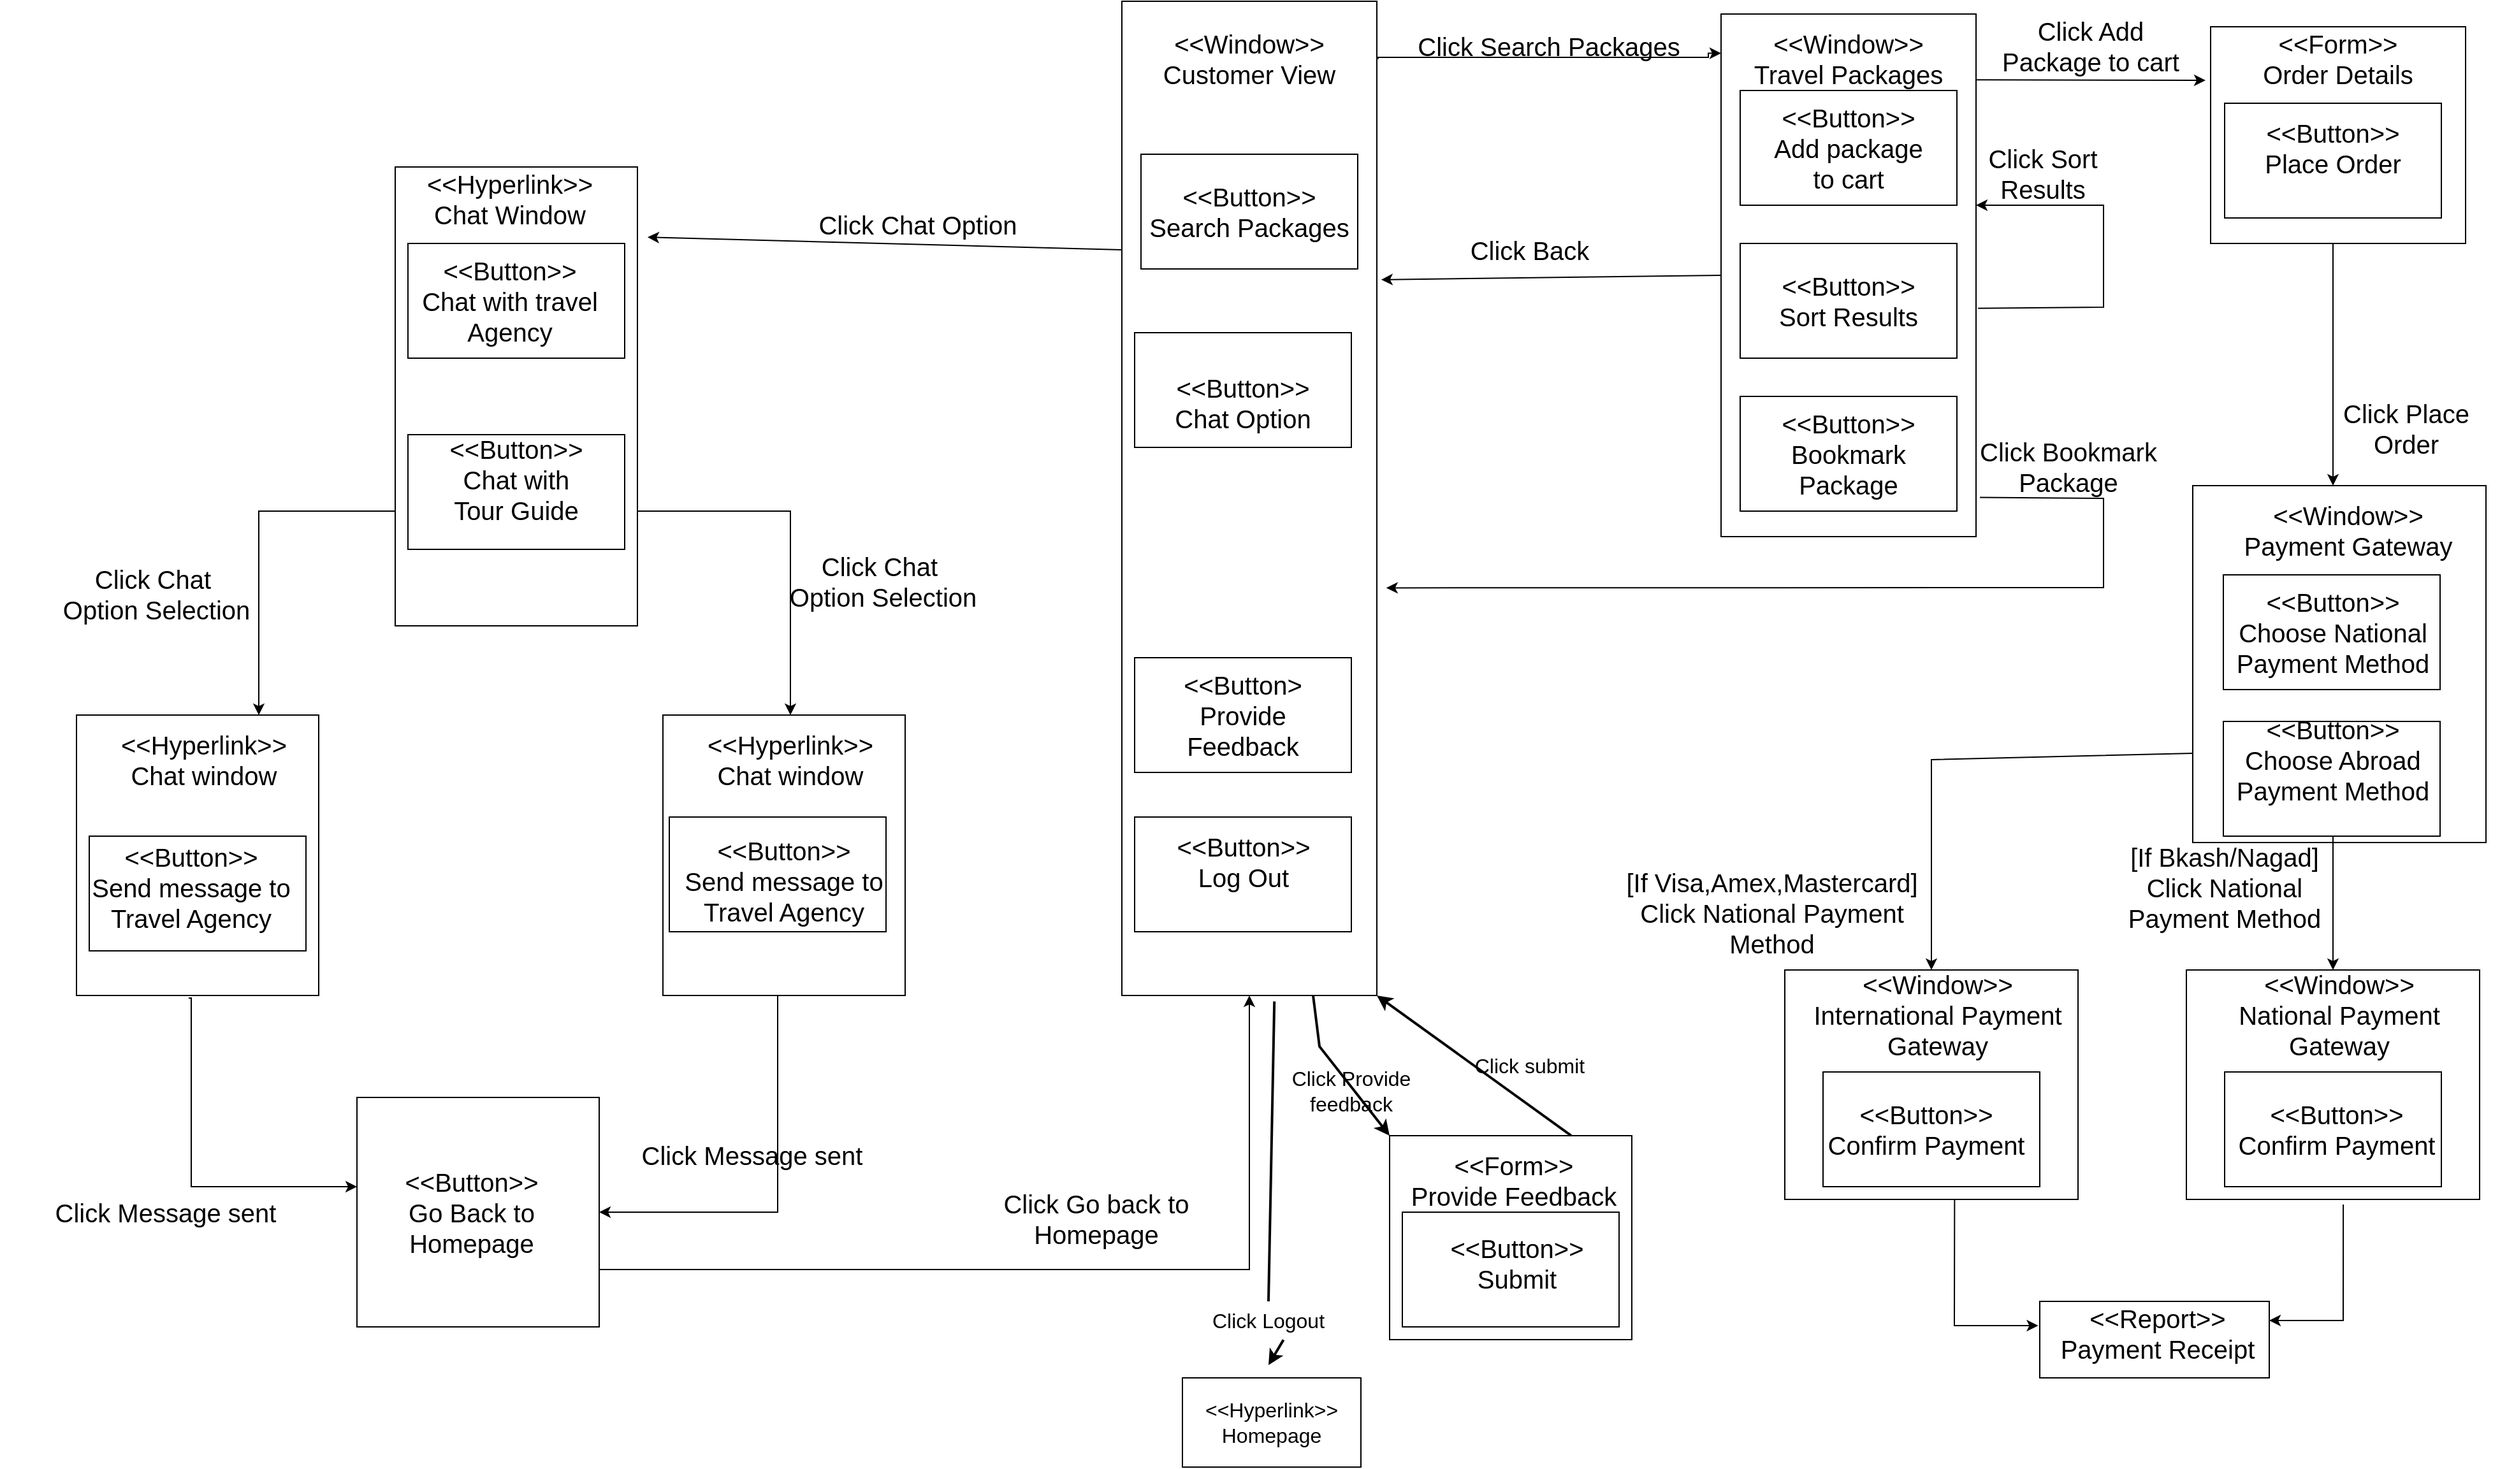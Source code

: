 <mxfile version="17.4.5" type="device"><diagram id="SwpuDgr4NcG6g7G43w4p" name="Page-1"><mxGraphModel dx="1887" dy="947" grid="1" gridSize="10" guides="1" tooltips="1" connect="1" arrows="1" fold="1" page="1" pageScale="1" pageWidth="2100" pageHeight="1300" math="0" shadow="0"><root><mxCell id="0"/><mxCell id="1" parent="0"/><mxCell id="tdEH0E4pR5VhbtTUEbHB-1" value="" style="rounded=0;whiteSpace=wrap;html=1;" parent="1" vertex="1"><mxGeometry x="920" y="90" width="200" height="780" as="geometry"/></mxCell><mxCell id="tdEH0E4pR5VhbtTUEbHB-5" value="&lt;font style=&quot;font-size: 20px&quot;&gt;&amp;lt;&amp;lt;Window&amp;gt;&amp;gt;&lt;br&gt;Customer View&lt;br&gt;&lt;/font&gt;" style="text;html=1;strokeColor=none;fillColor=none;align=center;verticalAlign=middle;whiteSpace=wrap;rounded=0;" parent="1" vertex="1"><mxGeometry x="950" y="120" width="140" height="30" as="geometry"/></mxCell><mxCell id="tdEH0E4pR5VhbtTUEbHB-6" value="" style="rounded=0;whiteSpace=wrap;html=1;" parent="1" vertex="1"><mxGeometry x="935" y="210" width="170" height="90" as="geometry"/></mxCell><mxCell id="tdEH0E4pR5VhbtTUEbHB-20" value="" style="rounded=0;whiteSpace=wrap;html=1;" parent="1" vertex="1"><mxGeometry x="1390" y="100" width="200" height="410" as="geometry"/></mxCell><mxCell id="tdEH0E4pR5VhbtTUEbHB-7" value="&lt;font style=&quot;font-size: 20px&quot;&gt;&amp;lt;&amp;lt;Button&amp;gt;&amp;gt;&lt;br&gt;Search Packages&lt;br&gt;&lt;/font&gt;" style="text;html=1;strokeColor=none;fillColor=none;align=center;verticalAlign=middle;whiteSpace=wrap;rounded=0;" parent="1" vertex="1"><mxGeometry x="940" y="240" width="160" height="30" as="geometry"/></mxCell><mxCell id="tdEH0E4pR5VhbtTUEbHB-8" value="" style="rounded=0;whiteSpace=wrap;html=1;" parent="1" vertex="1"><mxGeometry x="930" y="350" width="170" height="90" as="geometry"/></mxCell><mxCell id="tdEH0E4pR5VhbtTUEbHB-9" value="" style="rounded=0;whiteSpace=wrap;html=1;" parent="1" vertex="1"><mxGeometry x="1405" y="400" width="170" height="90" as="geometry"/></mxCell><mxCell id="tdEH0E4pR5VhbtTUEbHB-11" value="&lt;font style=&quot;font-size: 20px&quot;&gt;&amp;lt;&amp;lt;Button&amp;gt;&amp;gt;&lt;br&gt;Chat Option&lt;br&gt;&lt;/font&gt;" style="text;html=1;strokeColor=none;fillColor=none;align=center;verticalAlign=middle;whiteSpace=wrap;rounded=0;" parent="1" vertex="1"><mxGeometry x="935" y="390" width="160" height="30" as="geometry"/></mxCell><mxCell id="tdEH0E4pR5VhbtTUEbHB-13" value="&lt;font style=&quot;font-size: 20px&quot;&gt;&amp;lt;&amp;lt;Button&amp;gt;&amp;gt;&lt;br&gt;Bookmark Package&lt;br&gt;&lt;/font&gt;" style="text;html=1;strokeColor=none;fillColor=none;align=center;verticalAlign=middle;whiteSpace=wrap;rounded=0;" parent="1" vertex="1"><mxGeometry x="1410" y="430" width="160" height="30" as="geometry"/></mxCell><mxCell id="tdEH0E4pR5VhbtTUEbHB-14" value="" style="rounded=0;whiteSpace=wrap;html=1;" parent="1" vertex="1"><mxGeometry x="930" y="730" width="170" height="90" as="geometry"/></mxCell><mxCell id="tdEH0E4pR5VhbtTUEbHB-15" value="&lt;font style=&quot;font-size: 20px&quot;&gt;&amp;lt;&amp;lt;Button&amp;gt;&amp;gt;&lt;br&gt;Log Out&lt;br&gt;&lt;/font&gt;" style="text;html=1;strokeColor=none;fillColor=none;align=center;verticalAlign=middle;whiteSpace=wrap;rounded=0;" parent="1" vertex="1"><mxGeometry x="967.5" y="750" width="95" height="30" as="geometry"/></mxCell><mxCell id="tdEH0E4pR5VhbtTUEbHB-21" value="" style="rounded=0;whiteSpace=wrap;html=1;" parent="1" vertex="1"><mxGeometry x="1405" y="160" width="170" height="90" as="geometry"/></mxCell><mxCell id="tdEH0E4pR5VhbtTUEbHB-22" value="&lt;font style=&quot;font-size: 20px&quot;&gt;&amp;lt;&amp;lt;Window&amp;gt;&amp;gt;&lt;br&gt;Travel Packages&lt;br&gt;&lt;/font&gt;" style="text;html=1;strokeColor=none;fillColor=none;align=center;verticalAlign=middle;whiteSpace=wrap;rounded=0;" parent="1" vertex="1"><mxGeometry x="1410" y="120" width="160" height="30" as="geometry"/></mxCell><mxCell id="tdEH0E4pR5VhbtTUEbHB-23" value="&lt;font style=&quot;font-size: 20px&quot;&gt;&amp;lt;&amp;lt;Button&amp;gt;&amp;gt;&lt;br&gt;Add package &lt;br&gt;to cart&lt;br&gt;&lt;/font&gt;" style="text;html=1;strokeColor=none;fillColor=none;align=center;verticalAlign=middle;whiteSpace=wrap;rounded=0;" parent="1" vertex="1"><mxGeometry x="1410" y="190" width="160" height="30" as="geometry"/></mxCell><mxCell id="tdEH0E4pR5VhbtTUEbHB-24" value="" style="rounded=0;whiteSpace=wrap;html=1;" parent="1" vertex="1"><mxGeometry x="1405" y="280" width="170" height="90" as="geometry"/></mxCell><mxCell id="tdEH0E4pR5VhbtTUEbHB-25" value="&lt;font style=&quot;font-size: 20px&quot;&gt;&amp;lt;&amp;lt;Button&amp;gt;&amp;gt;&lt;br&gt;Sort Results&lt;br&gt;&lt;/font&gt;" style="text;html=1;strokeColor=none;fillColor=none;align=center;verticalAlign=middle;whiteSpace=wrap;rounded=0;" parent="1" vertex="1"><mxGeometry x="1410" y="310" width="160" height="30" as="geometry"/></mxCell><mxCell id="tdEH0E4pR5VhbtTUEbHB-26" value="" style="edgeStyle=segmentEdgeStyle;endArrow=classic;html=1;rounded=0;fontSize=20;exitX=1.005;exitY=0.058;exitDx=0;exitDy=0;exitPerimeter=0;entryX=0;entryY=0.075;entryDx=0;entryDy=0;entryPerimeter=0;" parent="1" source="tdEH0E4pR5VhbtTUEbHB-1" target="tdEH0E4pR5VhbtTUEbHB-20" edge="1"><mxGeometry width="50" height="50" relative="1" as="geometry"><mxPoint x="610" y="490" as="sourcePoint"/><mxPoint x="1380" y="130" as="targetPoint"/><Array as="points"><mxPoint x="1380" y="134"/><mxPoint x="1380" y="131"/></Array></mxGeometry></mxCell><mxCell id="tdEH0E4pR5VhbtTUEbHB-27" value="Click Search Packages" style="text;html=1;strokeColor=none;fillColor=none;align=center;verticalAlign=middle;whiteSpace=wrap;rounded=0;fontSize=20;" parent="1" vertex="1"><mxGeometry x="1140" y="110" width="230" height="30" as="geometry"/></mxCell><mxCell id="mZ-PgkomRgScrMuSsaVQ-2" value="" style="rounded=0;whiteSpace=wrap;html=1;" vertex="1" parent="1"><mxGeometry x="330" y="990" width="170" height="90" as="geometry"/></mxCell><mxCell id="tdEH0E4pR5VhbtTUEbHB-28" value="" style="rounded=0;whiteSpace=wrap;html=1;" parent="1" vertex="1"><mxGeometry x="1774" y="110" width="200" height="170" as="geometry"/></mxCell><mxCell id="tdEH0E4pR5VhbtTUEbHB-29" value="" style="rounded=0;whiteSpace=wrap;html=1;" parent="1" vertex="1"><mxGeometry x="1785" y="170" width="170" height="90" as="geometry"/></mxCell><mxCell id="tdEH0E4pR5VhbtTUEbHB-30" value="&lt;font style=&quot;font-size: 20px&quot;&gt;&amp;lt;&amp;lt;Form&amp;gt;&amp;gt;&lt;br&gt;Order Details&lt;br&gt;&lt;/font&gt;" style="text;html=1;strokeColor=none;fillColor=none;align=center;verticalAlign=middle;whiteSpace=wrap;rounded=0;" parent="1" vertex="1"><mxGeometry x="1794" y="120" width="160" height="30" as="geometry"/></mxCell><mxCell id="tdEH0E4pR5VhbtTUEbHB-32" value="&lt;font style=&quot;font-size: 20px&quot;&gt;&amp;lt;&amp;lt;Button&amp;gt;&amp;gt;&lt;br&gt;Place Order&lt;br&gt;&lt;/font&gt;" style="text;html=1;strokeColor=none;fillColor=none;align=center;verticalAlign=middle;whiteSpace=wrap;rounded=0;" parent="1" vertex="1"><mxGeometry x="1790" y="190" width="160" height="30" as="geometry"/></mxCell><mxCell id="tdEH0E4pR5VhbtTUEbHB-33" value="Click Add Package to cart" style="text;html=1;strokeColor=none;fillColor=none;align=center;verticalAlign=middle;whiteSpace=wrap;rounded=0;fontSize=20;" parent="1" vertex="1"><mxGeometry x="1600" y="110" width="160" height="30" as="geometry"/></mxCell><mxCell id="tdEH0E4pR5VhbtTUEbHB-34" value="" style="endArrow=classic;html=1;rounded=0;fontSize=20;exitX=0;exitY=0.5;exitDx=0;exitDy=0;entryX=1.017;entryY=0.28;entryDx=0;entryDy=0;entryPerimeter=0;" parent="1" source="tdEH0E4pR5VhbtTUEbHB-20" target="tdEH0E4pR5VhbtTUEbHB-1" edge="1"><mxGeometry width="50" height="50" relative="1" as="geometry"><mxPoint x="1720" y="380" as="sourcePoint"/><mxPoint x="1130" y="310" as="targetPoint"/></mxGeometry></mxCell><mxCell id="tdEH0E4pR5VhbtTUEbHB-35" value="Click Back" style="text;html=1;strokeColor=none;fillColor=none;align=center;verticalAlign=middle;whiteSpace=wrap;rounded=0;fontSize=20;" parent="1" vertex="1"><mxGeometry x="1120" y="270" width="240" height="30" as="geometry"/></mxCell><mxCell id="tdEH0E4pR5VhbtTUEbHB-36" value="" style="endArrow=classic;html=1;rounded=0;fontSize=20;exitX=1.008;exitY=0.563;exitDx=0;exitDy=0;exitPerimeter=0;" parent="1" source="tdEH0E4pR5VhbtTUEbHB-20" edge="1"><mxGeometry width="50" height="50" relative="1" as="geometry"><mxPoint x="1600" y="330" as="sourcePoint"/><mxPoint x="1590" y="250" as="targetPoint"/><Array as="points"><mxPoint x="1690" y="330"/><mxPoint x="1690" y="250"/></Array></mxGeometry></mxCell><mxCell id="tdEH0E4pR5VhbtTUEbHB-37" value="Click Sort Results" style="text;html=1;strokeColor=none;fillColor=none;align=center;verticalAlign=middle;whiteSpace=wrap;rounded=0;fontSize=20;" parent="1" vertex="1"><mxGeometry x="1575" y="210" width="135" height="30" as="geometry"/></mxCell><mxCell id="tdEH0E4pR5VhbtTUEbHB-38" value="" style="endArrow=classic;html=1;rounded=0;fontSize=20;exitX=1.015;exitY=0.382;exitDx=0;exitDy=0;exitPerimeter=0;entryX=1.037;entryY=0.59;entryDx=0;entryDy=0;entryPerimeter=0;" parent="1" target="tdEH0E4pR5VhbtTUEbHB-1" edge="1"><mxGeometry width="50" height="50" relative="1" as="geometry"><mxPoint x="1593" y="479.2" as="sourcePoint"/><mxPoint x="1160" y="790" as="targetPoint"/><Array as="points"><mxPoint x="1690" y="480"/><mxPoint x="1690" y="550"/></Array></mxGeometry></mxCell><mxCell id="tdEH0E4pR5VhbtTUEbHB-39" value="Click Bookmark&lt;br&gt;Package" style="text;html=1;strokeColor=none;fillColor=none;align=center;verticalAlign=middle;whiteSpace=wrap;rounded=0;fontSize=20;" parent="1" vertex="1"><mxGeometry x="1590" y="440" width="145" height="30" as="geometry"/></mxCell><mxCell id="tdEH0E4pR5VhbtTUEbHB-40" value="" style="rounded=0;whiteSpace=wrap;html=1;" parent="1" vertex="1"><mxGeometry x="1760" y="470" width="230" height="280" as="geometry"/></mxCell><mxCell id="tdEH0E4pR5VhbtTUEbHB-42" value="" style="endArrow=classic;html=1;rounded=0;fontSize=20;exitX=1.002;exitY=0.126;exitDx=0;exitDy=0;exitPerimeter=0;" parent="1" source="tdEH0E4pR5VhbtTUEbHB-20" edge="1"><mxGeometry width="50" height="50" relative="1" as="geometry"><mxPoint x="1690" y="90" as="sourcePoint"/><mxPoint x="1770" y="152" as="targetPoint"/></mxGeometry></mxCell><mxCell id="tdEH0E4pR5VhbtTUEbHB-43" value="" style="endArrow=classic;html=1;rounded=0;fontSize=20;" parent="1" edge="1"><mxGeometry width="50" height="50" relative="1" as="geometry"><mxPoint x="1870" y="280" as="sourcePoint"/><mxPoint x="1870" y="470" as="targetPoint"/></mxGeometry></mxCell><mxCell id="tdEH0E4pR5VhbtTUEbHB-44" value="&lt;font style=&quot;font-size: 20px&quot;&gt;&amp;lt;&amp;lt;Window&amp;gt;&amp;gt;&lt;br&gt;Payment Gateway&lt;br&gt;&lt;/font&gt;" style="text;html=1;strokeColor=none;fillColor=none;align=center;verticalAlign=middle;whiteSpace=wrap;rounded=0;" parent="1" vertex="1"><mxGeometry x="1774" y="490" width="216" height="30" as="geometry"/></mxCell><mxCell id="tdEH0E4pR5VhbtTUEbHB-45" value="" style="rounded=0;whiteSpace=wrap;html=1;" parent="1" vertex="1"><mxGeometry x="1784" y="540" width="170" height="90" as="geometry"/></mxCell><mxCell id="tdEH0E4pR5VhbtTUEbHB-46" value="&lt;font style=&quot;font-size: 20px&quot;&gt;&amp;lt;&amp;lt;Button&amp;gt;&amp;gt;&lt;br&gt;Choose National Payment Method&lt;br&gt;&lt;/font&gt;" style="text;html=1;strokeColor=none;fillColor=none;align=center;verticalAlign=middle;whiteSpace=wrap;rounded=0;" parent="1" vertex="1"><mxGeometry x="1790" y="570" width="160" height="30" as="geometry"/></mxCell><mxCell id="tdEH0E4pR5VhbtTUEbHB-47" value="" style="rounded=0;whiteSpace=wrap;html=1;" parent="1" vertex="1"><mxGeometry x="1755" y="850" width="230" height="180" as="geometry"/></mxCell><mxCell id="tdEH0E4pR5VhbtTUEbHB-48" value="Click Place Order" style="text;html=1;strokeColor=none;fillColor=none;align=center;verticalAlign=middle;whiteSpace=wrap;rounded=0;fontSize=20;" parent="1" vertex="1"><mxGeometry x="1855" y="410" width="145" height="30" as="geometry"/></mxCell><mxCell id="tdEH0E4pR5VhbtTUEbHB-49" value="" style="endArrow=classic;html=1;rounded=0;fontSize=20;entryX=0.5;entryY=0;entryDx=0;entryDy=0;" parent="1" target="tdEH0E4pR5VhbtTUEbHB-47" edge="1"><mxGeometry width="50" height="50" relative="1" as="geometry"><mxPoint x="1870" y="730" as="sourcePoint"/><mxPoint x="1880.0" y="560" as="targetPoint"/></mxGeometry></mxCell><mxCell id="tdEH0E4pR5VhbtTUEbHB-52" value="" style="rounded=0;whiteSpace=wrap;html=1;" parent="1" vertex="1"><mxGeometry x="1785" y="930" width="170" height="90" as="geometry"/></mxCell><mxCell id="tdEH0E4pR5VhbtTUEbHB-53" value="&lt;font style=&quot;font-size: 20px&quot;&gt;&amp;lt;&amp;lt;Window&amp;gt;&amp;gt;&lt;br&gt;National Payment Gateway&lt;br&gt;&lt;/font&gt;" style="text;html=1;strokeColor=none;fillColor=none;align=center;verticalAlign=middle;whiteSpace=wrap;rounded=0;" parent="1" vertex="1"><mxGeometry x="1767" y="870" width="216" height="30" as="geometry"/></mxCell><mxCell id="tdEH0E4pR5VhbtTUEbHB-54" value="" style="rounded=0;whiteSpace=wrap;html=1;" parent="1" vertex="1"><mxGeometry x="1440" y="850" width="230" height="180" as="geometry"/></mxCell><mxCell id="tdEH0E4pR5VhbtTUEbHB-55" value="" style="rounded=0;whiteSpace=wrap;html=1;" parent="1" vertex="1"><mxGeometry x="1470" y="930" width="170" height="90" as="geometry"/></mxCell><mxCell id="tdEH0E4pR5VhbtTUEbHB-56" value="&lt;font style=&quot;font-size: 20px&quot;&gt;&amp;lt;&amp;lt;Window&amp;gt;&amp;gt;&lt;br&gt;International Payment Gateway&lt;br&gt;&lt;/font&gt;" style="text;html=1;strokeColor=none;fillColor=none;align=center;verticalAlign=middle;whiteSpace=wrap;rounded=0;" parent="1" vertex="1"><mxGeometry x="1452" y="870" width="216" height="30" as="geometry"/></mxCell><mxCell id="tdEH0E4pR5VhbtTUEbHB-57" value="" style="endArrow=classic;html=1;rounded=0;fontSize=20;entryX=0.5;entryY=0;entryDx=0;entryDy=0;exitX=0;exitY=0.75;exitDx=0;exitDy=0;" parent="1" source="tdEH0E4pR5VhbtTUEbHB-40" target="tdEH0E4pR5VhbtTUEbHB-54" edge="1"><mxGeometry width="50" height="50" relative="1" as="geometry"><mxPoint x="1880" y="740" as="sourcePoint"/><mxPoint x="1880" y="860" as="targetPoint"/><Array as="points"><mxPoint x="1555" y="685"/></Array></mxGeometry></mxCell><mxCell id="tdEH0E4pR5VhbtTUEbHB-58" value="[If Bkash/Nagad]&lt;br&gt;Click National Payment Method" style="text;html=1;strokeColor=none;fillColor=none;align=center;verticalAlign=middle;whiteSpace=wrap;rounded=0;fontSize=20;" parent="1" vertex="1"><mxGeometry x="1700" y="770" width="170" height="30" as="geometry"/></mxCell><mxCell id="tdEH0E4pR5VhbtTUEbHB-59" value="[If Visa,Amex,Mastercard]&lt;br&gt;Click National Payment Method" style="text;html=1;strokeColor=none;fillColor=none;align=center;verticalAlign=middle;whiteSpace=wrap;rounded=0;fontSize=20;" parent="1" vertex="1"><mxGeometry x="1310" y="790" width="240" height="30" as="geometry"/></mxCell><mxCell id="tdEH0E4pR5VhbtTUEbHB-60" value="" style="rounded=0;whiteSpace=wrap;html=1;" parent="1" vertex="1"><mxGeometry x="1640" y="1110" width="180" height="60" as="geometry"/></mxCell><mxCell id="tdEH0E4pR5VhbtTUEbHB-62" value="&lt;font style=&quot;font-size: 20px&quot;&gt;&amp;lt;&amp;lt;Button&amp;gt;&amp;gt;&lt;br&gt;Confirm Payment&lt;br&gt;&lt;/font&gt;" style="text;html=1;strokeColor=none;fillColor=none;align=center;verticalAlign=middle;whiteSpace=wrap;rounded=0;" parent="1" vertex="1"><mxGeometry x="1452" y="960" width="198" height="30" as="geometry"/></mxCell><mxCell id="tdEH0E4pR5VhbtTUEbHB-63" value="&lt;font style=&quot;font-size: 20px&quot;&gt;&amp;lt;&amp;lt;Button&amp;gt;&amp;gt;&lt;br&gt;Confirm Payment&lt;br&gt;&lt;/font&gt;" style="text;html=1;strokeColor=none;fillColor=none;align=center;verticalAlign=middle;whiteSpace=wrap;rounded=0;" parent="1" vertex="1"><mxGeometry x="1774" y="960" width="198" height="30" as="geometry"/></mxCell><mxCell id="tdEH0E4pR5VhbtTUEbHB-64" value="" style="edgeStyle=elbowEdgeStyle;elbow=horizontal;endArrow=classic;html=1;rounded=0;fontSize=20;exitX=0.579;exitY=0.999;exitDx=0;exitDy=0;exitPerimeter=0;entryX=-0.007;entryY=0.317;entryDx=0;entryDy=0;entryPerimeter=0;" parent="1" source="tdEH0E4pR5VhbtTUEbHB-54" target="tdEH0E4pR5VhbtTUEbHB-60" edge="1"><mxGeometry width="50" height="50" relative="1" as="geometry"><mxPoint x="1580" y="1100" as="sourcePoint"/><mxPoint x="1630" y="1050" as="targetPoint"/><Array as="points"><mxPoint x="1573" y="1100"/></Array></mxGeometry></mxCell><mxCell id="tdEH0E4pR5VhbtTUEbHB-65" value="" style="edgeStyle=elbowEdgeStyle;elbow=horizontal;endArrow=classic;html=1;rounded=0;fontSize=20;exitX=0.535;exitY=1.022;exitDx=0;exitDy=0;exitPerimeter=0;entryX=1;entryY=0.25;entryDx=0;entryDy=0;" parent="1" source="tdEH0E4pR5VhbtTUEbHB-47" target="tdEH0E4pR5VhbtTUEbHB-60" edge="1"><mxGeometry width="50" height="50" relative="1" as="geometry"><mxPoint x="1583.17" y="1039.82" as="sourcePoint"/><mxPoint x="1648.74" y="1181.21" as="targetPoint"/><Array as="points"><mxPoint x="1878" y="1110"/><mxPoint x="1878" y="1110"/></Array></mxGeometry></mxCell><mxCell id="tdEH0E4pR5VhbtTUEbHB-66" value="&amp;lt;&amp;lt;Report&amp;gt;&amp;gt;&lt;br&gt;Payment Receipt" style="text;html=1;strokeColor=none;fillColor=none;align=center;verticalAlign=middle;whiteSpace=wrap;rounded=0;fontSize=20;" parent="1" vertex="1"><mxGeometry x="1650" y="1120" width="165" height="30" as="geometry"/></mxCell><mxCell id="tdEH0E4pR5VhbtTUEbHB-72" value="" style="rounded=0;whiteSpace=wrap;html=1;" parent="1" vertex="1"><mxGeometry x="930" y="605" width="170" height="90" as="geometry"/></mxCell><mxCell id="tdEH0E4pR5VhbtTUEbHB-73" value="&lt;font style=&quot;font-size: 20px&quot;&gt;&amp;lt;&amp;lt;Button&amp;gt;&lt;br&gt;Provide Feedback&lt;br&gt;&lt;/font&gt;" style="text;html=1;strokeColor=none;fillColor=none;align=center;verticalAlign=middle;whiteSpace=wrap;rounded=0;" parent="1" vertex="1"><mxGeometry x="955" y="610" width="120" height="80" as="geometry"/></mxCell><mxCell id="tdEH0E4pR5VhbtTUEbHB-74" value="" style="rounded=0;whiteSpace=wrap;html=1;" parent="1" vertex="1"><mxGeometry x="350" y="220" width="190" height="360" as="geometry"/></mxCell><mxCell id="tdEH0E4pR5VhbtTUEbHB-75" value="" style="endArrow=classic;html=1;rounded=0;fontSize=20;entryX=1.042;entryY=0.153;entryDx=0;entryDy=0;entryPerimeter=0;exitX=0;exitY=0.25;exitDx=0;exitDy=0;" parent="1" source="tdEH0E4pR5VhbtTUEbHB-1" target="tdEH0E4pR5VhbtTUEbHB-74" edge="1"><mxGeometry width="50" height="50" relative="1" as="geometry"><mxPoint x="800" y="420" as="sourcePoint"/><mxPoint x="850" y="370" as="targetPoint"/></mxGeometry></mxCell><mxCell id="tdEH0E4pR5VhbtTUEbHB-76" value="" style="rounded=0;whiteSpace=wrap;html=1;" parent="1" vertex="1"><mxGeometry x="360" y="280" width="170" height="90" as="geometry"/></mxCell><mxCell id="tdEH0E4pR5VhbtTUEbHB-77" value="Click Chat Option" style="text;html=1;strokeColor=none;fillColor=none;align=center;verticalAlign=middle;whiteSpace=wrap;rounded=0;fontSize=20;" parent="1" vertex="1"><mxGeometry x="640" y="250" width="240" height="30" as="geometry"/></mxCell><mxCell id="tdEH0E4pR5VhbtTUEbHB-78" value="&lt;font style=&quot;font-size: 20px&quot;&gt;&amp;lt;&amp;lt;Hyperlink&amp;gt;&amp;gt;&lt;br&gt;Chat Window&lt;br&gt;&lt;/font&gt;" style="text;html=1;strokeColor=none;fillColor=none;align=center;verticalAlign=middle;whiteSpace=wrap;rounded=0;" parent="1" vertex="1"><mxGeometry x="360" y="230" width="160" height="30" as="geometry"/></mxCell><mxCell id="tdEH0E4pR5VhbtTUEbHB-79" value="&lt;font style=&quot;font-size: 20px&quot;&gt;&amp;lt;&amp;lt;Button&amp;gt;&amp;gt;&lt;br&gt;Chat with travel Agency&lt;br&gt;&lt;/font&gt;" style="text;html=1;strokeColor=none;fillColor=none;align=center;verticalAlign=middle;whiteSpace=wrap;rounded=0;" parent="1" vertex="1"><mxGeometry x="360" y="310" width="160" height="30" as="geometry"/></mxCell><mxCell id="tdEH0E4pR5VhbtTUEbHB-80" value="" style="rounded=0;whiteSpace=wrap;html=1;" parent="1" vertex="1"><mxGeometry x="360" y="430" width="170" height="90" as="geometry"/></mxCell><mxCell id="tdEH0E4pR5VhbtTUEbHB-81" value="&lt;font style=&quot;font-size: 20px&quot;&gt;&amp;lt;&amp;lt;Button&amp;gt;&amp;gt;&lt;br&gt;Chat with &lt;br&gt;Tour&amp;nbsp;Guide&lt;br&gt;&lt;/font&gt;" style="text;html=1;strokeColor=none;fillColor=none;align=center;verticalAlign=middle;whiteSpace=wrap;rounded=0;" parent="1" vertex="1"><mxGeometry x="390" y="450" width="110" height="30" as="geometry"/></mxCell><mxCell id="tdEH0E4pR5VhbtTUEbHB-82" value="" style="rounded=0;whiteSpace=wrap;html=1;" parent="1" vertex="1"><mxGeometry x="100" y="650" width="190" height="220" as="geometry"/></mxCell><mxCell id="tdEH0E4pR5VhbtTUEbHB-83" value="&lt;font style=&quot;font-size: 20px&quot;&gt;&amp;lt;&amp;lt;Hyperlink&amp;gt;&amp;gt;&lt;br&gt;Chat window&lt;br&gt;&lt;/font&gt;" style="text;html=1;strokeColor=none;fillColor=none;align=center;verticalAlign=middle;whiteSpace=wrap;rounded=0;" parent="1" vertex="1"><mxGeometry x="120" y="670" width="160" height="30" as="geometry"/></mxCell><mxCell id="tdEH0E4pR5VhbtTUEbHB-86" value="" style="rounded=0;whiteSpace=wrap;html=1;" parent="1" vertex="1"><mxGeometry x="110" y="745" width="170" height="90" as="geometry"/></mxCell><mxCell id="tdEH0E4pR5VhbtTUEbHB-84" value="&lt;font style=&quot;font-size: 20px&quot;&gt;&amp;lt;&amp;lt;Button&amp;gt;&amp;gt;&lt;br&gt;Send message to Travel Agency&lt;br&gt;&lt;/font&gt;" style="text;html=1;strokeColor=none;fillColor=none;align=center;verticalAlign=middle;whiteSpace=wrap;rounded=0;" parent="1" vertex="1"><mxGeometry x="110" y="745" width="160" height="80" as="geometry"/></mxCell><mxCell id="tdEH0E4pR5VhbtTUEbHB-85" value="" style="rounded=0;whiteSpace=wrap;html=1;" parent="1" vertex="1"><mxGeometry x="560" y="650" width="190" height="220" as="geometry"/></mxCell><mxCell id="tdEH0E4pR5VhbtTUEbHB-87" value="&lt;font style=&quot;font-size: 20px&quot;&gt;&amp;lt;&amp;lt;Hyperlink&amp;gt;&amp;gt;&lt;br&gt;Chat window&lt;br&gt;&lt;/font&gt;" style="text;html=1;strokeColor=none;fillColor=none;align=center;verticalAlign=middle;whiteSpace=wrap;rounded=0;" parent="1" vertex="1"><mxGeometry x="580" y="670" width="160" height="30" as="geometry"/></mxCell><mxCell id="tdEH0E4pR5VhbtTUEbHB-90" value="" style="rounded=0;whiteSpace=wrap;html=1;" parent="1" vertex="1"><mxGeometry x="565" y="730" width="170" height="90" as="geometry"/></mxCell><mxCell id="tdEH0E4pR5VhbtTUEbHB-88" value="&lt;font style=&quot;font-size: 20px&quot;&gt;&amp;lt;&amp;lt;Button&amp;gt;&amp;gt;&lt;br&gt;Send message to Travel Agency&lt;br&gt;&lt;/font&gt;" style="text;html=1;strokeColor=none;fillColor=none;align=center;verticalAlign=middle;whiteSpace=wrap;rounded=0;" parent="1" vertex="1"><mxGeometry x="575" y="740" width="160" height="80" as="geometry"/></mxCell><mxCell id="tdEH0E4pR5VhbtTUEbHB-91" value="" style="edgeStyle=elbowEdgeStyle;elbow=horizontal;endArrow=classic;html=1;rounded=0;fontSize=20;exitX=0;exitY=0.75;exitDx=0;exitDy=0;entryX=0.75;entryY=0;entryDx=0;entryDy=0;" parent="1" source="tdEH0E4pR5VhbtTUEbHB-74" target="tdEH0E4pR5VhbtTUEbHB-82" edge="1"><mxGeometry width="50" height="50" relative="1" as="geometry"><mxPoint x="550" y="420" as="sourcePoint"/><mxPoint x="600" y="370" as="targetPoint"/><Array as="points"><mxPoint x="243" y="570"/></Array></mxGeometry></mxCell><mxCell id="tdEH0E4pR5VhbtTUEbHB-92" value="" style="edgeStyle=elbowEdgeStyle;elbow=horizontal;endArrow=classic;html=1;rounded=0;fontSize=20;exitX=1;exitY=0.75;exitDx=0;exitDy=0;" parent="1" source="tdEH0E4pR5VhbtTUEbHB-74" edge="1"><mxGeometry width="50" height="50" relative="1" as="geometry"><mxPoint x="360" y="500" as="sourcePoint"/><mxPoint x="660" y="650" as="targetPoint"/><Array as="points"><mxPoint x="660" y="580"/></Array></mxGeometry></mxCell><mxCell id="tdEH0E4pR5VhbtTUEbHB-93" value="Click Chat&lt;br&gt;&amp;nbsp;Option Selection&lt;br&gt;" style="text;html=1;strokeColor=none;fillColor=none;align=center;verticalAlign=middle;whiteSpace=wrap;rounded=0;fontSize=20;" parent="1" vertex="1"><mxGeometry x="40" y="540" width="240" height="30" as="geometry"/></mxCell><mxCell id="tdEH0E4pR5VhbtTUEbHB-94" value="Click Chat&lt;br&gt;&amp;nbsp;Option Selection&lt;br&gt;" style="text;html=1;strokeColor=none;fillColor=none;align=center;verticalAlign=middle;whiteSpace=wrap;rounded=0;fontSize=20;" parent="1" vertex="1"><mxGeometry x="610" y="530" width="240" height="30" as="geometry"/></mxCell><mxCell id="tdEH0E4pR5VhbtTUEbHB-95" value="" style="rounded=0;whiteSpace=wrap;html=1;" parent="1" vertex="1"><mxGeometry x="320" y="950" width="190" height="180" as="geometry"/></mxCell><mxCell id="tdEH0E4pR5VhbtTUEbHB-96" value="" style="edgeStyle=segmentEdgeStyle;endArrow=classic;html=1;rounded=0;fontSize=20;exitX=0.463;exitY=1.009;exitDx=0;exitDy=0;exitPerimeter=0;entryX=0;entryY=0.389;entryDx=0;entryDy=0;entryPerimeter=0;" parent="1" source="tdEH0E4pR5VhbtTUEbHB-82" target="tdEH0E4pR5VhbtTUEbHB-95" edge="1"><mxGeometry width="50" height="50" relative="1" as="geometry"><mxPoint x="550" y="990" as="sourcePoint"/><mxPoint x="310" y="1010" as="targetPoint"/><Array as="points"><mxPoint x="190" y="872"/><mxPoint x="190" y="1020"/></Array></mxGeometry></mxCell><mxCell id="tdEH0E4pR5VhbtTUEbHB-97" value="Click Message sent" style="text;html=1;strokeColor=none;fillColor=none;align=center;verticalAlign=middle;whiteSpace=wrap;rounded=0;fontSize=20;" parent="1" vertex="1"><mxGeometry x="50" y="1025" width="240" height="30" as="geometry"/></mxCell><mxCell id="tdEH0E4pR5VhbtTUEbHB-101" value="" style="edgeStyle=segmentEdgeStyle;endArrow=classic;html=1;rounded=0;fontSize=20;exitX=0.5;exitY=1;exitDx=0;exitDy=0;entryX=1;entryY=0.5;entryDx=0;entryDy=0;" parent="1" source="tdEH0E4pR5VhbtTUEbHB-85" target="tdEH0E4pR5VhbtTUEbHB-95" edge="1"><mxGeometry width="50" height="50" relative="1" as="geometry"><mxPoint x="600" y="1000" as="sourcePoint"/><mxPoint x="650" y="950" as="targetPoint"/><Array as="points"><mxPoint x="650" y="870"/><mxPoint x="650" y="1040"/></Array></mxGeometry></mxCell><mxCell id="tdEH0E4pR5VhbtTUEbHB-102" value="Click Message sent" style="text;html=1;strokeColor=none;fillColor=none;align=center;verticalAlign=middle;whiteSpace=wrap;rounded=0;fontSize=20;" parent="1" vertex="1"><mxGeometry x="510" y="980" width="240" height="30" as="geometry"/></mxCell><mxCell id="tdEH0E4pR5VhbtTUEbHB-103" value="" style="edgeStyle=segmentEdgeStyle;endArrow=classic;html=1;rounded=0;fontSize=20;exitX=1;exitY=0.75;exitDx=0;exitDy=0;entryX=0.5;entryY=1;entryDx=0;entryDy=0;" parent="1" source="tdEH0E4pR5VhbtTUEbHB-95" target="tdEH0E4pR5VhbtTUEbHB-1" edge="1"><mxGeometry width="50" height="50" relative="1" as="geometry"><mxPoint x="260" y="980" as="sourcePoint"/><mxPoint x="1016.4" y="1020" as="targetPoint"/></mxGeometry></mxCell><mxCell id="tdEH0E4pR5VhbtTUEbHB-104" value="Click Go back to Homepage" style="text;html=1;strokeColor=none;fillColor=none;align=center;verticalAlign=middle;whiteSpace=wrap;rounded=0;fontSize=20;" parent="1" vertex="1"><mxGeometry x="780" y="1030" width="240" height="30" as="geometry"/></mxCell><mxCell id="tdEH0E4pR5VhbtTUEbHB-99" value="&lt;font style=&quot;font-size: 20px&quot;&gt;&amp;lt;&amp;lt;Button&amp;gt;&amp;gt;&lt;br&gt;Go Back to Homepage&lt;br&gt;&lt;/font&gt;" style="text;html=1;strokeColor=none;fillColor=none;align=center;verticalAlign=middle;whiteSpace=wrap;rounded=0;" parent="1" vertex="1"><mxGeometry x="330" y="1000" width="160" height="80" as="geometry"/></mxCell><mxCell id="mZ-PgkomRgScrMuSsaVQ-4" value="" style="rounded=0;whiteSpace=wrap;html=1;" vertex="1" parent="1"><mxGeometry x="1130" y="980" width="190" height="160" as="geometry"/></mxCell><mxCell id="mZ-PgkomRgScrMuSsaVQ-5" value="&lt;font style=&quot;font-size: 20px&quot;&gt;&amp;lt;&amp;lt;Form&amp;gt;&amp;gt;&lt;br&gt;Provide Feedback&lt;br&gt;&lt;/font&gt;" style="text;html=1;strokeColor=none;fillColor=none;align=center;verticalAlign=middle;whiteSpace=wrap;rounded=0;" vertex="1" parent="1"><mxGeometry x="1130" y="1000" width="195" height="30" as="geometry"/></mxCell><mxCell id="mZ-PgkomRgScrMuSsaVQ-6" value="" style="rounded=0;whiteSpace=wrap;html=1;" vertex="1" parent="1"><mxGeometry x="1140" y="1040" width="170" height="90" as="geometry"/></mxCell><mxCell id="mZ-PgkomRgScrMuSsaVQ-7" value="&lt;font style=&quot;font-size: 20px&quot;&gt;&amp;lt;&amp;lt;Button&amp;gt;&amp;gt;&lt;br&gt;Submit&lt;br&gt;&lt;/font&gt;" style="text;html=1;strokeColor=none;fillColor=none;align=center;verticalAlign=middle;whiteSpace=wrap;rounded=0;" vertex="1" parent="1"><mxGeometry x="1150" y="1040" width="160" height="80" as="geometry"/></mxCell><mxCell id="mZ-PgkomRgScrMuSsaVQ-8" value="" style="endArrow=classic;html=1;rounded=0;strokeWidth=2;exitX=0.75;exitY=0;exitDx=0;exitDy=0;entryX=1;entryY=1;entryDx=0;entryDy=0;" edge="1" parent="1" source="mZ-PgkomRgScrMuSsaVQ-4" target="tdEH0E4pR5VhbtTUEbHB-1"><mxGeometry width="50" height="50" relative="1" as="geometry"><mxPoint x="1260" y="730" as="sourcePoint"/><mxPoint x="1310" y="680" as="targetPoint"/></mxGeometry></mxCell><mxCell id="mZ-PgkomRgScrMuSsaVQ-9" value="&lt;font style=&quot;font-size: 16px&quot;&gt;Click submit&lt;/font&gt;" style="text;html=1;strokeColor=none;fillColor=none;align=center;verticalAlign=middle;whiteSpace=wrap;rounded=0;" vertex="1" parent="1"><mxGeometry x="1180" y="910" width="120" height="30" as="geometry"/></mxCell><mxCell id="mZ-PgkomRgScrMuSsaVQ-10" value="" style="endArrow=classic;html=1;rounded=0;strokeWidth=2;exitX=0.75;exitY=1;exitDx=0;exitDy=0;entryX=0;entryY=0;entryDx=0;entryDy=0;" edge="1" parent="1" source="tdEH0E4pR5VhbtTUEbHB-1" target="mZ-PgkomRgScrMuSsaVQ-4"><mxGeometry width="50" height="50" relative="1" as="geometry"><mxPoint x="1227.5" y="1025" as="sourcePoint"/><mxPoint x="1075" y="915" as="targetPoint"/><Array as="points"><mxPoint x="1075" y="910"/></Array></mxGeometry></mxCell><mxCell id="mZ-PgkomRgScrMuSsaVQ-11" value="&lt;font style=&quot;font-size: 16px&quot;&gt;Click Provide&lt;br&gt;feedback&lt;br&gt;&lt;/font&gt;" style="text;html=1;strokeColor=none;fillColor=none;align=center;verticalAlign=middle;whiteSpace=wrap;rounded=0;" vertex="1" parent="1"><mxGeometry x="1040" y="930" width="120" height="30" as="geometry"/></mxCell><mxCell id="mZ-PgkomRgScrMuSsaVQ-13" value="" style="endArrow=classic;html=1;rounded=0;strokeWidth=2;exitX=0.598;exitY=1.006;exitDx=0;exitDy=0;entryX=0.5;entryY=0;entryDx=0;entryDy=0;exitPerimeter=0;startArrow=none;" edge="1" parent="1" source="mZ-PgkomRgScrMuSsaVQ-18"><mxGeometry width="50" height="50" relative="1" as="geometry"><mxPoint x="1282.5" y="990" as="sourcePoint"/><mxPoint x="1035" y="1160.0" as="targetPoint"/></mxGeometry></mxCell><mxCell id="mZ-PgkomRgScrMuSsaVQ-14" value="" style="rounded=0;whiteSpace=wrap;html=1;" vertex="1" parent="1"><mxGeometry x="967.5" y="1170" width="140" height="70" as="geometry"/></mxCell><mxCell id="mZ-PgkomRgScrMuSsaVQ-15" value="&lt;font style=&quot;font-size: 16px&quot;&gt;&amp;lt;&amp;lt;Hyperlink&amp;gt;&amp;gt;&lt;br&gt;Homepage&lt;/font&gt;" style="text;html=1;strokeColor=none;fillColor=none;align=center;verticalAlign=middle;whiteSpace=wrap;rounded=0;" vertex="1" parent="1"><mxGeometry x="990" y="1190" width="95" height="30" as="geometry"/></mxCell><mxCell id="mZ-PgkomRgScrMuSsaVQ-16" value="" style="rounded=0;whiteSpace=wrap;html=1;" vertex="1" parent="1"><mxGeometry x="1784" y="655" width="170" height="90" as="geometry"/></mxCell><mxCell id="mZ-PgkomRgScrMuSsaVQ-17" value="&lt;font style=&quot;font-size: 20px&quot;&gt;&amp;lt;&amp;lt;Button&amp;gt;&amp;gt;&lt;br&gt;Choose Abroad Payment Method&lt;br&gt;&lt;/font&gt;" style="text;html=1;strokeColor=none;fillColor=none;align=center;verticalAlign=middle;whiteSpace=wrap;rounded=0;" vertex="1" parent="1"><mxGeometry x="1790" y="670" width="160" height="30" as="geometry"/></mxCell><mxCell id="mZ-PgkomRgScrMuSsaVQ-18" value="&lt;font style=&quot;font-size: 16px&quot;&gt;Click Logout&lt;br&gt;&lt;/font&gt;" style="text;html=1;strokeColor=none;fillColor=none;align=center;verticalAlign=middle;whiteSpace=wrap;rounded=0;" vertex="1" parent="1"><mxGeometry x="975" y="1110" width="120" height="30" as="geometry"/></mxCell><mxCell id="mZ-PgkomRgScrMuSsaVQ-20" value="" style="endArrow=none;html=1;rounded=0;strokeWidth=2;exitX=0.598;exitY=1.006;exitDx=0;exitDy=0;entryX=0.5;entryY=0;entryDx=0;entryDy=0;exitPerimeter=0;" edge="1" parent="1" source="tdEH0E4pR5VhbtTUEbHB-1" target="mZ-PgkomRgScrMuSsaVQ-18"><mxGeometry width="50" height="50" relative="1" as="geometry"><mxPoint x="1039.6" y="874.68" as="sourcePoint"/><mxPoint x="1035" y="1160" as="targetPoint"/></mxGeometry></mxCell></root></mxGraphModel></diagram></mxfile>